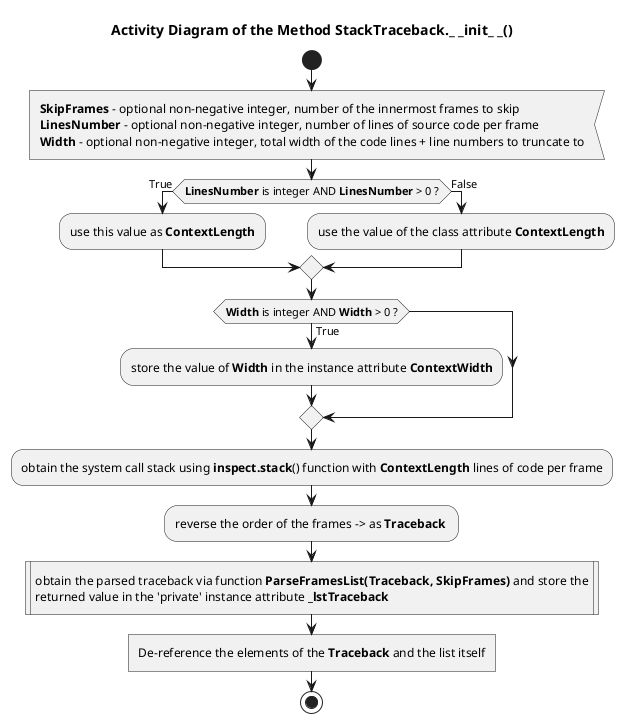 @startuml traceback_stacktraceback_init

title Activity Diagram of the Method StackTraceback._ _init_ _()

start

:<b>SkipFrames</b> - optional non-negative integer, number of the innermost frames to skip
<b>LinesNumber</b> - optional non-negative integer, number of lines of source code per frame
<b>Width</b> - optional non-negative integer, total width of the code lines + line numbers to truncate to<

if (<b>LinesNumber</b> is integer AND <b>LinesNumber</b> > 0 ?) then (True)
    :use this value as <b>ContextLength</b>;
else (False)
    :use the value of the class attribute <b>ContextLength</b>;
endif

if (<b>Width</b> is integer AND <b>Width</b> > 0 ?) then (True)
    :store the value of <b>Width</b> in the instance attribute <b>ContextWidth</b>;
endif

:obtain the system call stack using <b>inspect.stack</b>() function with <b>ContextLength</b> lines of code per frame;

:reverse the order of the frames -> as <b>Traceback</b> ;

:obtain the parsed traceback via function <b>ParseFramesList(Traceback, SkipFrames)</b> and store the\nreturned value in the 'private' instance attribute <b>_lstTraceback</b>|

:De-reference the elements of the <b>Traceback</b> and the list itself]

stop

@enduml